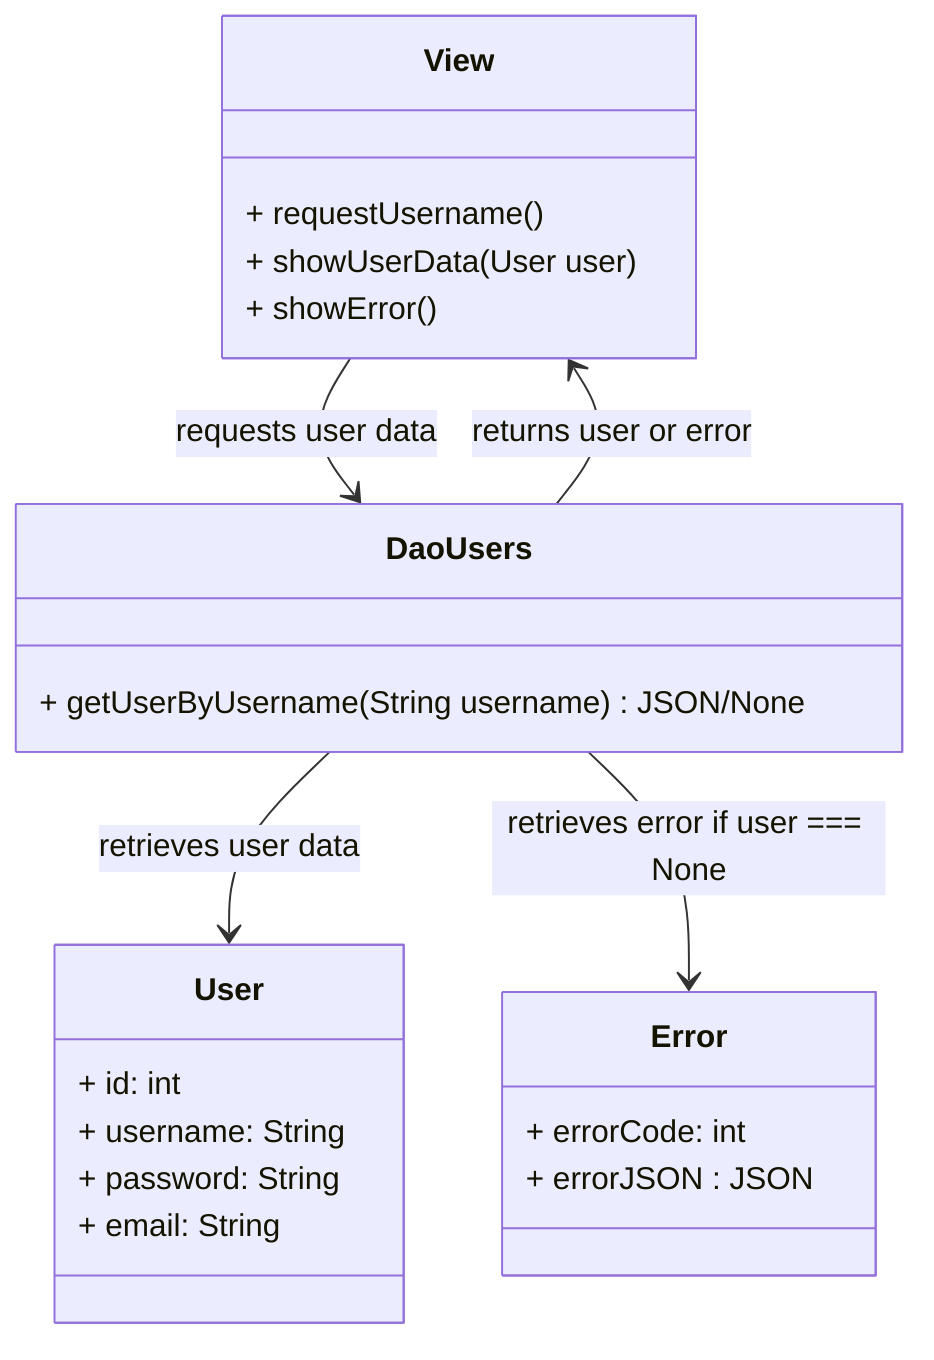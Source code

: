classDiagram
    View --> DaoUsers : requests user data
    DaoUsers --> View : returns user or error
    DaoUsers --> User  : retrieves user data
    DaoUsers --> Error : retrieves error if user === None
    class View{
        + requestUsername()
        + showUserData(User user)
        + showError()
    }
    class DaoUsers{
        + getUserByUsername(String username) JSON/None
    }
    class User{
        + id: int
        + username: String
        + password: String
        + email: String
    }
    class Error{
        + errorCode: int
        + errorJSON : JSON
    }